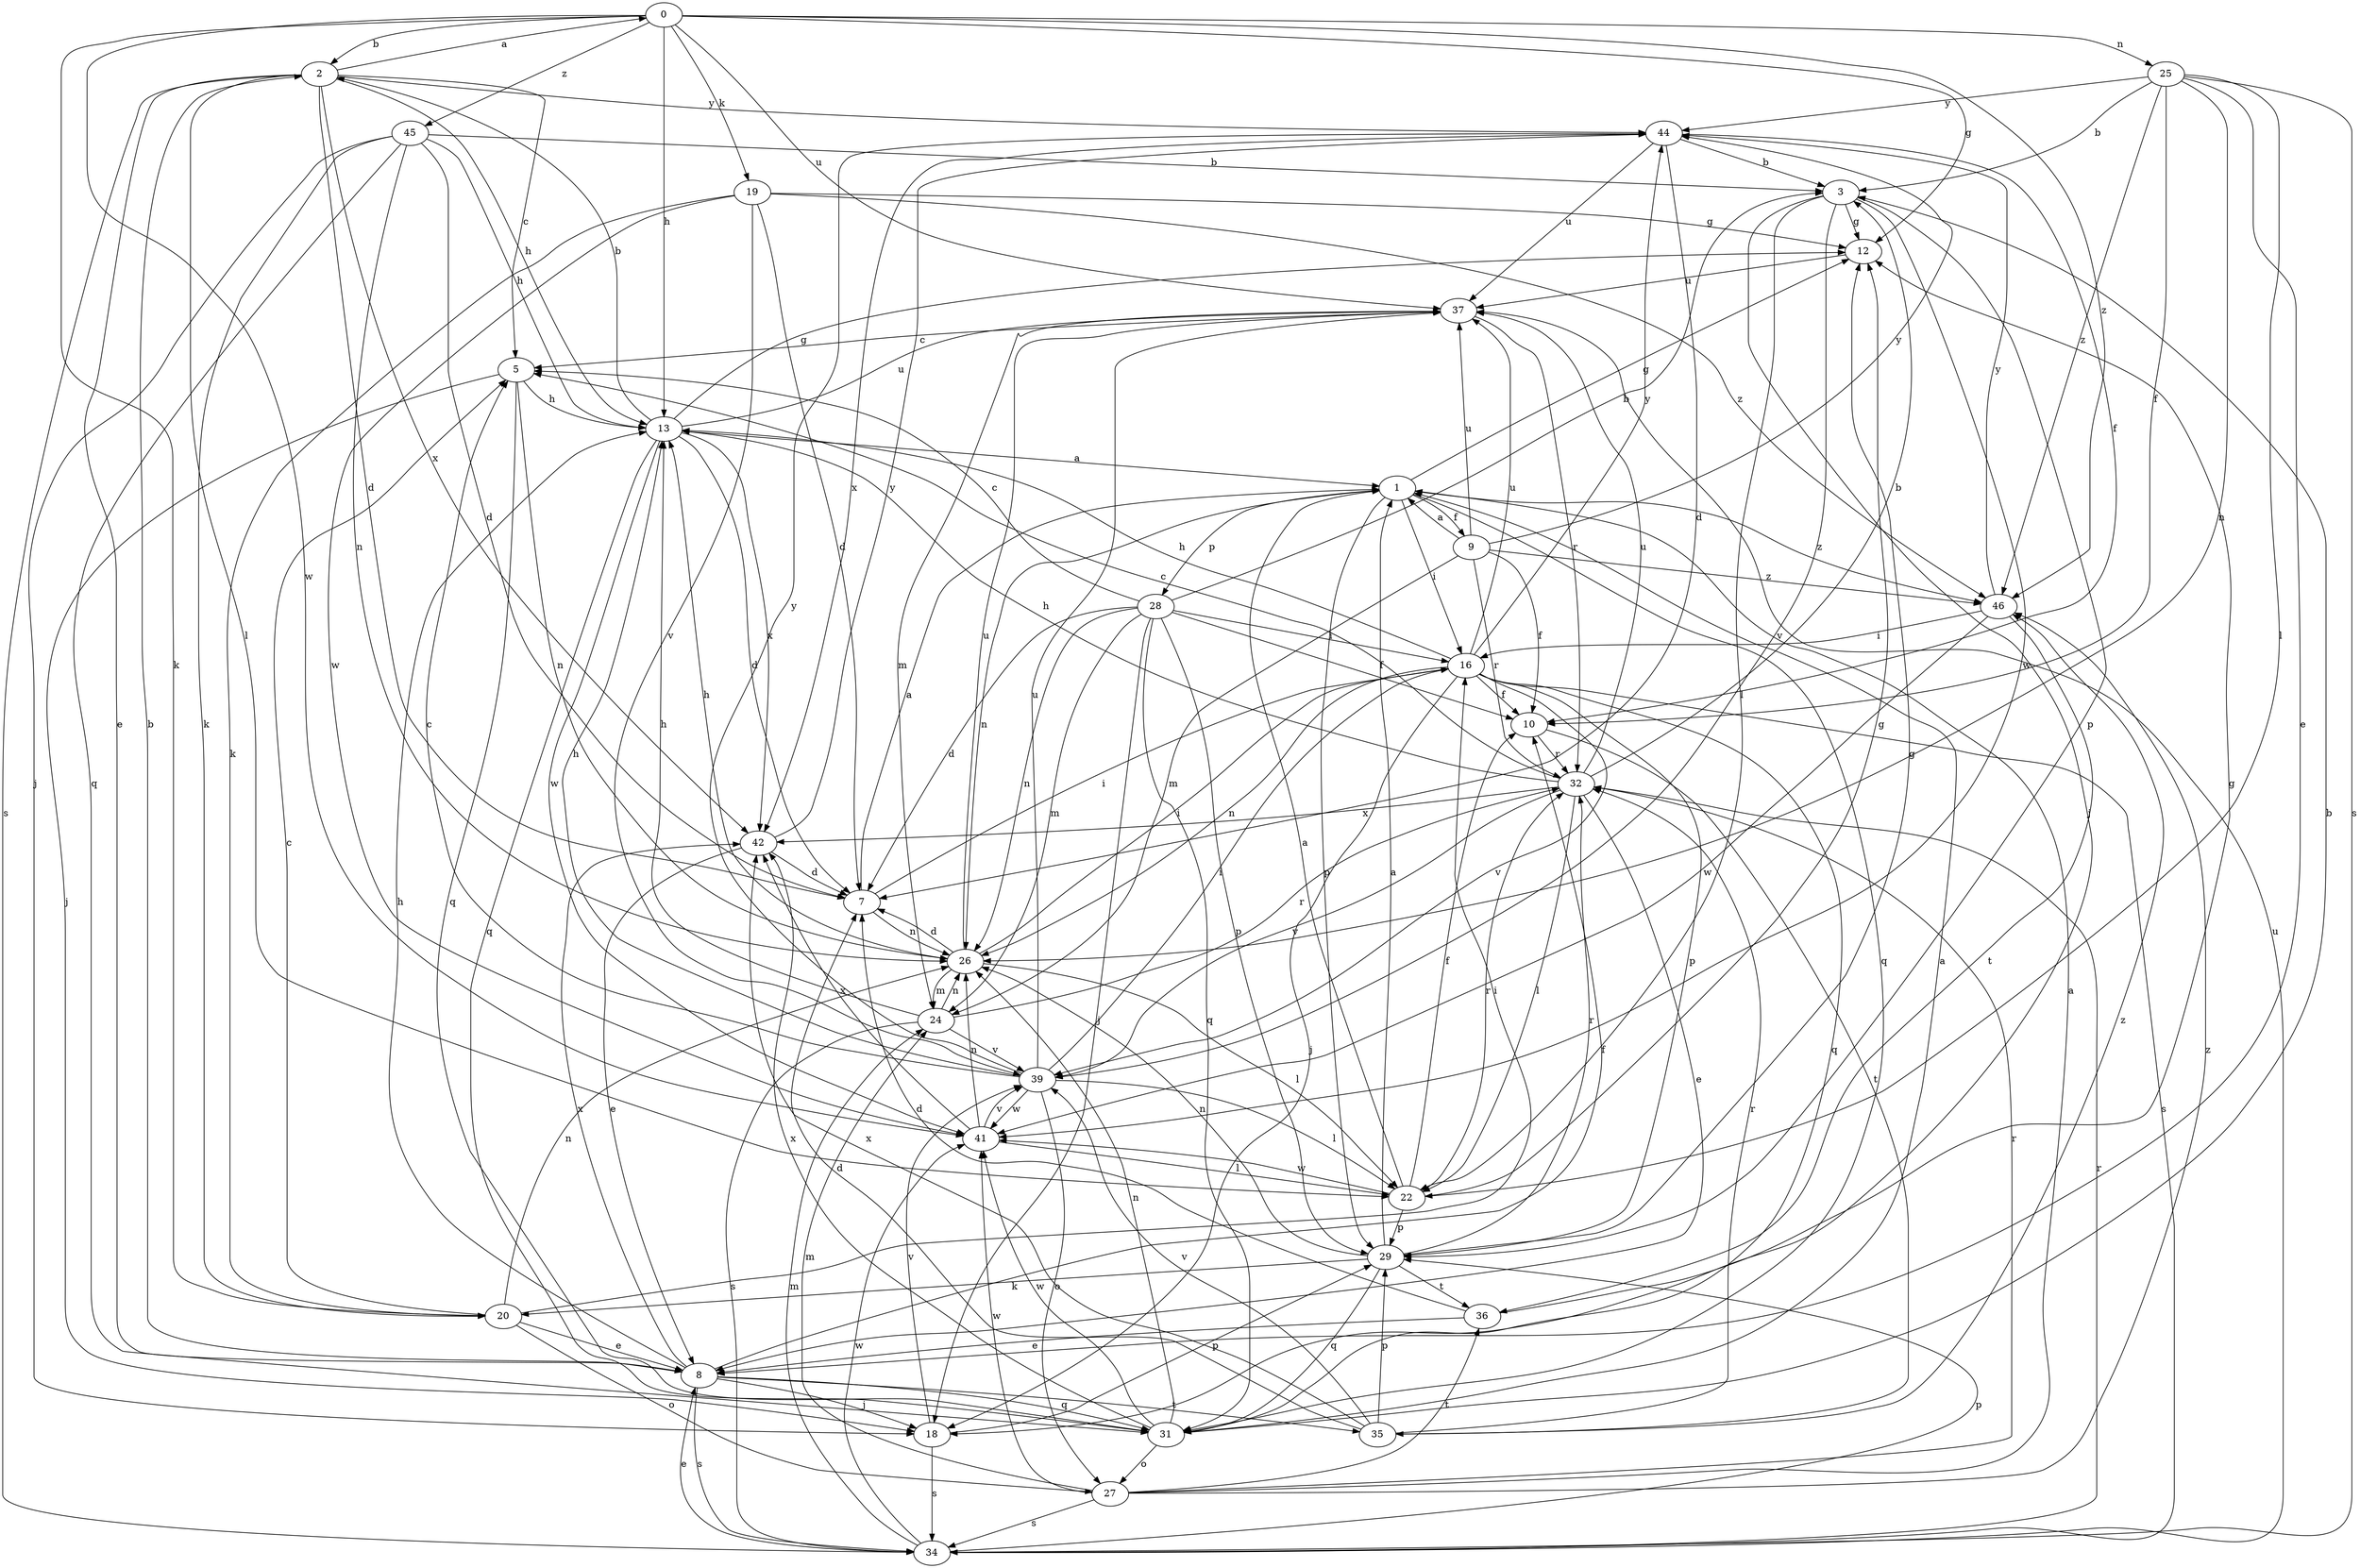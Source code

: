 strict digraph  {
0;
1;
2;
3;
5;
7;
8;
9;
10;
12;
13;
16;
18;
19;
20;
22;
24;
25;
26;
27;
28;
29;
31;
32;
34;
35;
36;
37;
39;
41;
42;
44;
45;
46;
0 -> 2  [label=b];
0 -> 12  [label=g];
0 -> 13  [label=h];
0 -> 19  [label=k];
0 -> 20  [label=k];
0 -> 25  [label=n];
0 -> 37  [label=u];
0 -> 41  [label=w];
0 -> 45  [label=z];
0 -> 46  [label=z];
1 -> 9  [label=f];
1 -> 12  [label=g];
1 -> 16  [label=i];
1 -> 26  [label=n];
1 -> 28  [label=p];
1 -> 29  [label=p];
1 -> 31  [label=q];
1 -> 46  [label=z];
2 -> 0  [label=a];
2 -> 5  [label=c];
2 -> 7  [label=d];
2 -> 8  [label=e];
2 -> 13  [label=h];
2 -> 22  [label=l];
2 -> 34  [label=s];
2 -> 42  [label=x];
2 -> 44  [label=y];
3 -> 12  [label=g];
3 -> 18  [label=j];
3 -> 22  [label=l];
3 -> 29  [label=p];
3 -> 39  [label=v];
3 -> 41  [label=w];
5 -> 13  [label=h];
5 -> 18  [label=j];
5 -> 26  [label=n];
5 -> 31  [label=q];
7 -> 1  [label=a];
7 -> 16  [label=i];
7 -> 26  [label=n];
8 -> 2  [label=b];
8 -> 10  [label=f];
8 -> 13  [label=h];
8 -> 18  [label=j];
8 -> 31  [label=q];
8 -> 34  [label=s];
8 -> 35  [label=t];
8 -> 42  [label=x];
9 -> 1  [label=a];
9 -> 10  [label=f];
9 -> 24  [label=m];
9 -> 32  [label=r];
9 -> 37  [label=u];
9 -> 44  [label=y];
9 -> 46  [label=z];
10 -> 32  [label=r];
10 -> 35  [label=t];
12 -> 37  [label=u];
13 -> 1  [label=a];
13 -> 2  [label=b];
13 -> 7  [label=d];
13 -> 12  [label=g];
13 -> 31  [label=q];
13 -> 37  [label=u];
13 -> 41  [label=w];
13 -> 42  [label=x];
16 -> 10  [label=f];
16 -> 13  [label=h];
16 -> 18  [label=j];
16 -> 26  [label=n];
16 -> 29  [label=p];
16 -> 31  [label=q];
16 -> 34  [label=s];
16 -> 37  [label=u];
16 -> 39  [label=v];
16 -> 44  [label=y];
18 -> 29  [label=p];
18 -> 34  [label=s];
18 -> 39  [label=v];
19 -> 7  [label=d];
19 -> 12  [label=g];
19 -> 20  [label=k];
19 -> 39  [label=v];
19 -> 41  [label=w];
19 -> 46  [label=z];
20 -> 5  [label=c];
20 -> 8  [label=e];
20 -> 16  [label=i];
20 -> 26  [label=n];
20 -> 27  [label=o];
22 -> 1  [label=a];
22 -> 10  [label=f];
22 -> 12  [label=g];
22 -> 29  [label=p];
22 -> 32  [label=r];
22 -> 41  [label=w];
24 -> 13  [label=h];
24 -> 26  [label=n];
24 -> 32  [label=r];
24 -> 34  [label=s];
24 -> 39  [label=v];
25 -> 3  [label=b];
25 -> 8  [label=e];
25 -> 10  [label=f];
25 -> 22  [label=l];
25 -> 26  [label=n];
25 -> 34  [label=s];
25 -> 44  [label=y];
25 -> 46  [label=z];
26 -> 7  [label=d];
26 -> 13  [label=h];
26 -> 16  [label=i];
26 -> 22  [label=l];
26 -> 24  [label=m];
26 -> 37  [label=u];
27 -> 1  [label=a];
27 -> 24  [label=m];
27 -> 32  [label=r];
27 -> 34  [label=s];
27 -> 36  [label=t];
27 -> 41  [label=w];
27 -> 46  [label=z];
28 -> 3  [label=b];
28 -> 5  [label=c];
28 -> 7  [label=d];
28 -> 10  [label=f];
28 -> 16  [label=i];
28 -> 18  [label=j];
28 -> 24  [label=m];
28 -> 26  [label=n];
28 -> 29  [label=p];
28 -> 31  [label=q];
29 -> 1  [label=a];
29 -> 12  [label=g];
29 -> 20  [label=k];
29 -> 26  [label=n];
29 -> 31  [label=q];
29 -> 32  [label=r];
29 -> 36  [label=t];
31 -> 1  [label=a];
31 -> 3  [label=b];
31 -> 26  [label=n];
31 -> 27  [label=o];
31 -> 41  [label=w];
31 -> 42  [label=x];
32 -> 3  [label=b];
32 -> 5  [label=c];
32 -> 8  [label=e];
32 -> 13  [label=h];
32 -> 22  [label=l];
32 -> 37  [label=u];
32 -> 39  [label=v];
32 -> 42  [label=x];
34 -> 8  [label=e];
34 -> 24  [label=m];
34 -> 29  [label=p];
34 -> 32  [label=r];
34 -> 37  [label=u];
34 -> 41  [label=w];
35 -> 7  [label=d];
35 -> 29  [label=p];
35 -> 32  [label=r];
35 -> 39  [label=v];
35 -> 42  [label=x];
35 -> 46  [label=z];
36 -> 7  [label=d];
36 -> 8  [label=e];
36 -> 12  [label=g];
37 -> 5  [label=c];
37 -> 24  [label=m];
37 -> 32  [label=r];
39 -> 5  [label=c];
39 -> 13  [label=h];
39 -> 16  [label=i];
39 -> 22  [label=l];
39 -> 27  [label=o];
39 -> 37  [label=u];
39 -> 41  [label=w];
39 -> 44  [label=y];
41 -> 22  [label=l];
41 -> 26  [label=n];
41 -> 39  [label=v];
41 -> 42  [label=x];
42 -> 7  [label=d];
42 -> 8  [label=e];
42 -> 44  [label=y];
44 -> 3  [label=b];
44 -> 7  [label=d];
44 -> 10  [label=f];
44 -> 37  [label=u];
44 -> 42  [label=x];
45 -> 3  [label=b];
45 -> 7  [label=d];
45 -> 13  [label=h];
45 -> 18  [label=j];
45 -> 20  [label=k];
45 -> 26  [label=n];
45 -> 31  [label=q];
46 -> 16  [label=i];
46 -> 36  [label=t];
46 -> 41  [label=w];
46 -> 44  [label=y];
}
